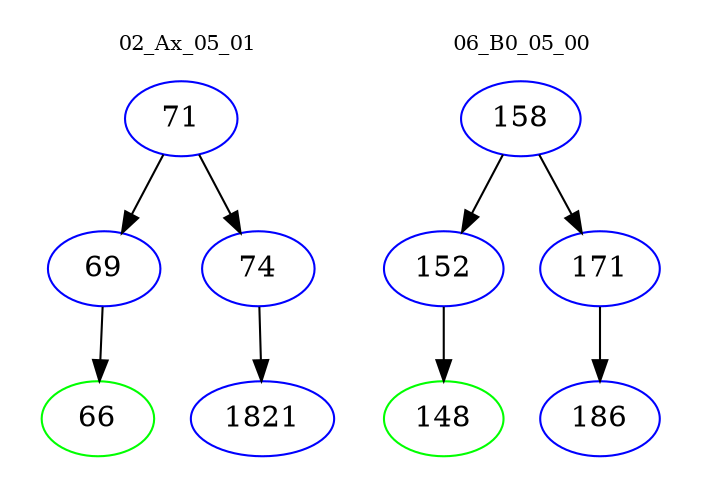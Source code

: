 digraph{
subgraph cluster_0 {
color = white
label = "02_Ax_05_01";
fontsize=10;
T0_71 [label="71", color="blue"]
T0_71 -> T0_69 [color="black"]
T0_69 [label="69", color="blue"]
T0_69 -> T0_66 [color="black"]
T0_66 [label="66", color="green"]
T0_71 -> T0_74 [color="black"]
T0_74 [label="74", color="blue"]
T0_74 -> T0_1821 [color="black"]
T0_1821 [label="1821", color="blue"]
}
subgraph cluster_1 {
color = white
label = "06_B0_05_00";
fontsize=10;
T1_158 [label="158", color="blue"]
T1_158 -> T1_152 [color="black"]
T1_152 [label="152", color="blue"]
T1_152 -> T1_148 [color="black"]
T1_148 [label="148", color="green"]
T1_158 -> T1_171 [color="black"]
T1_171 [label="171", color="blue"]
T1_171 -> T1_186 [color="black"]
T1_186 [label="186", color="blue"]
}
}
